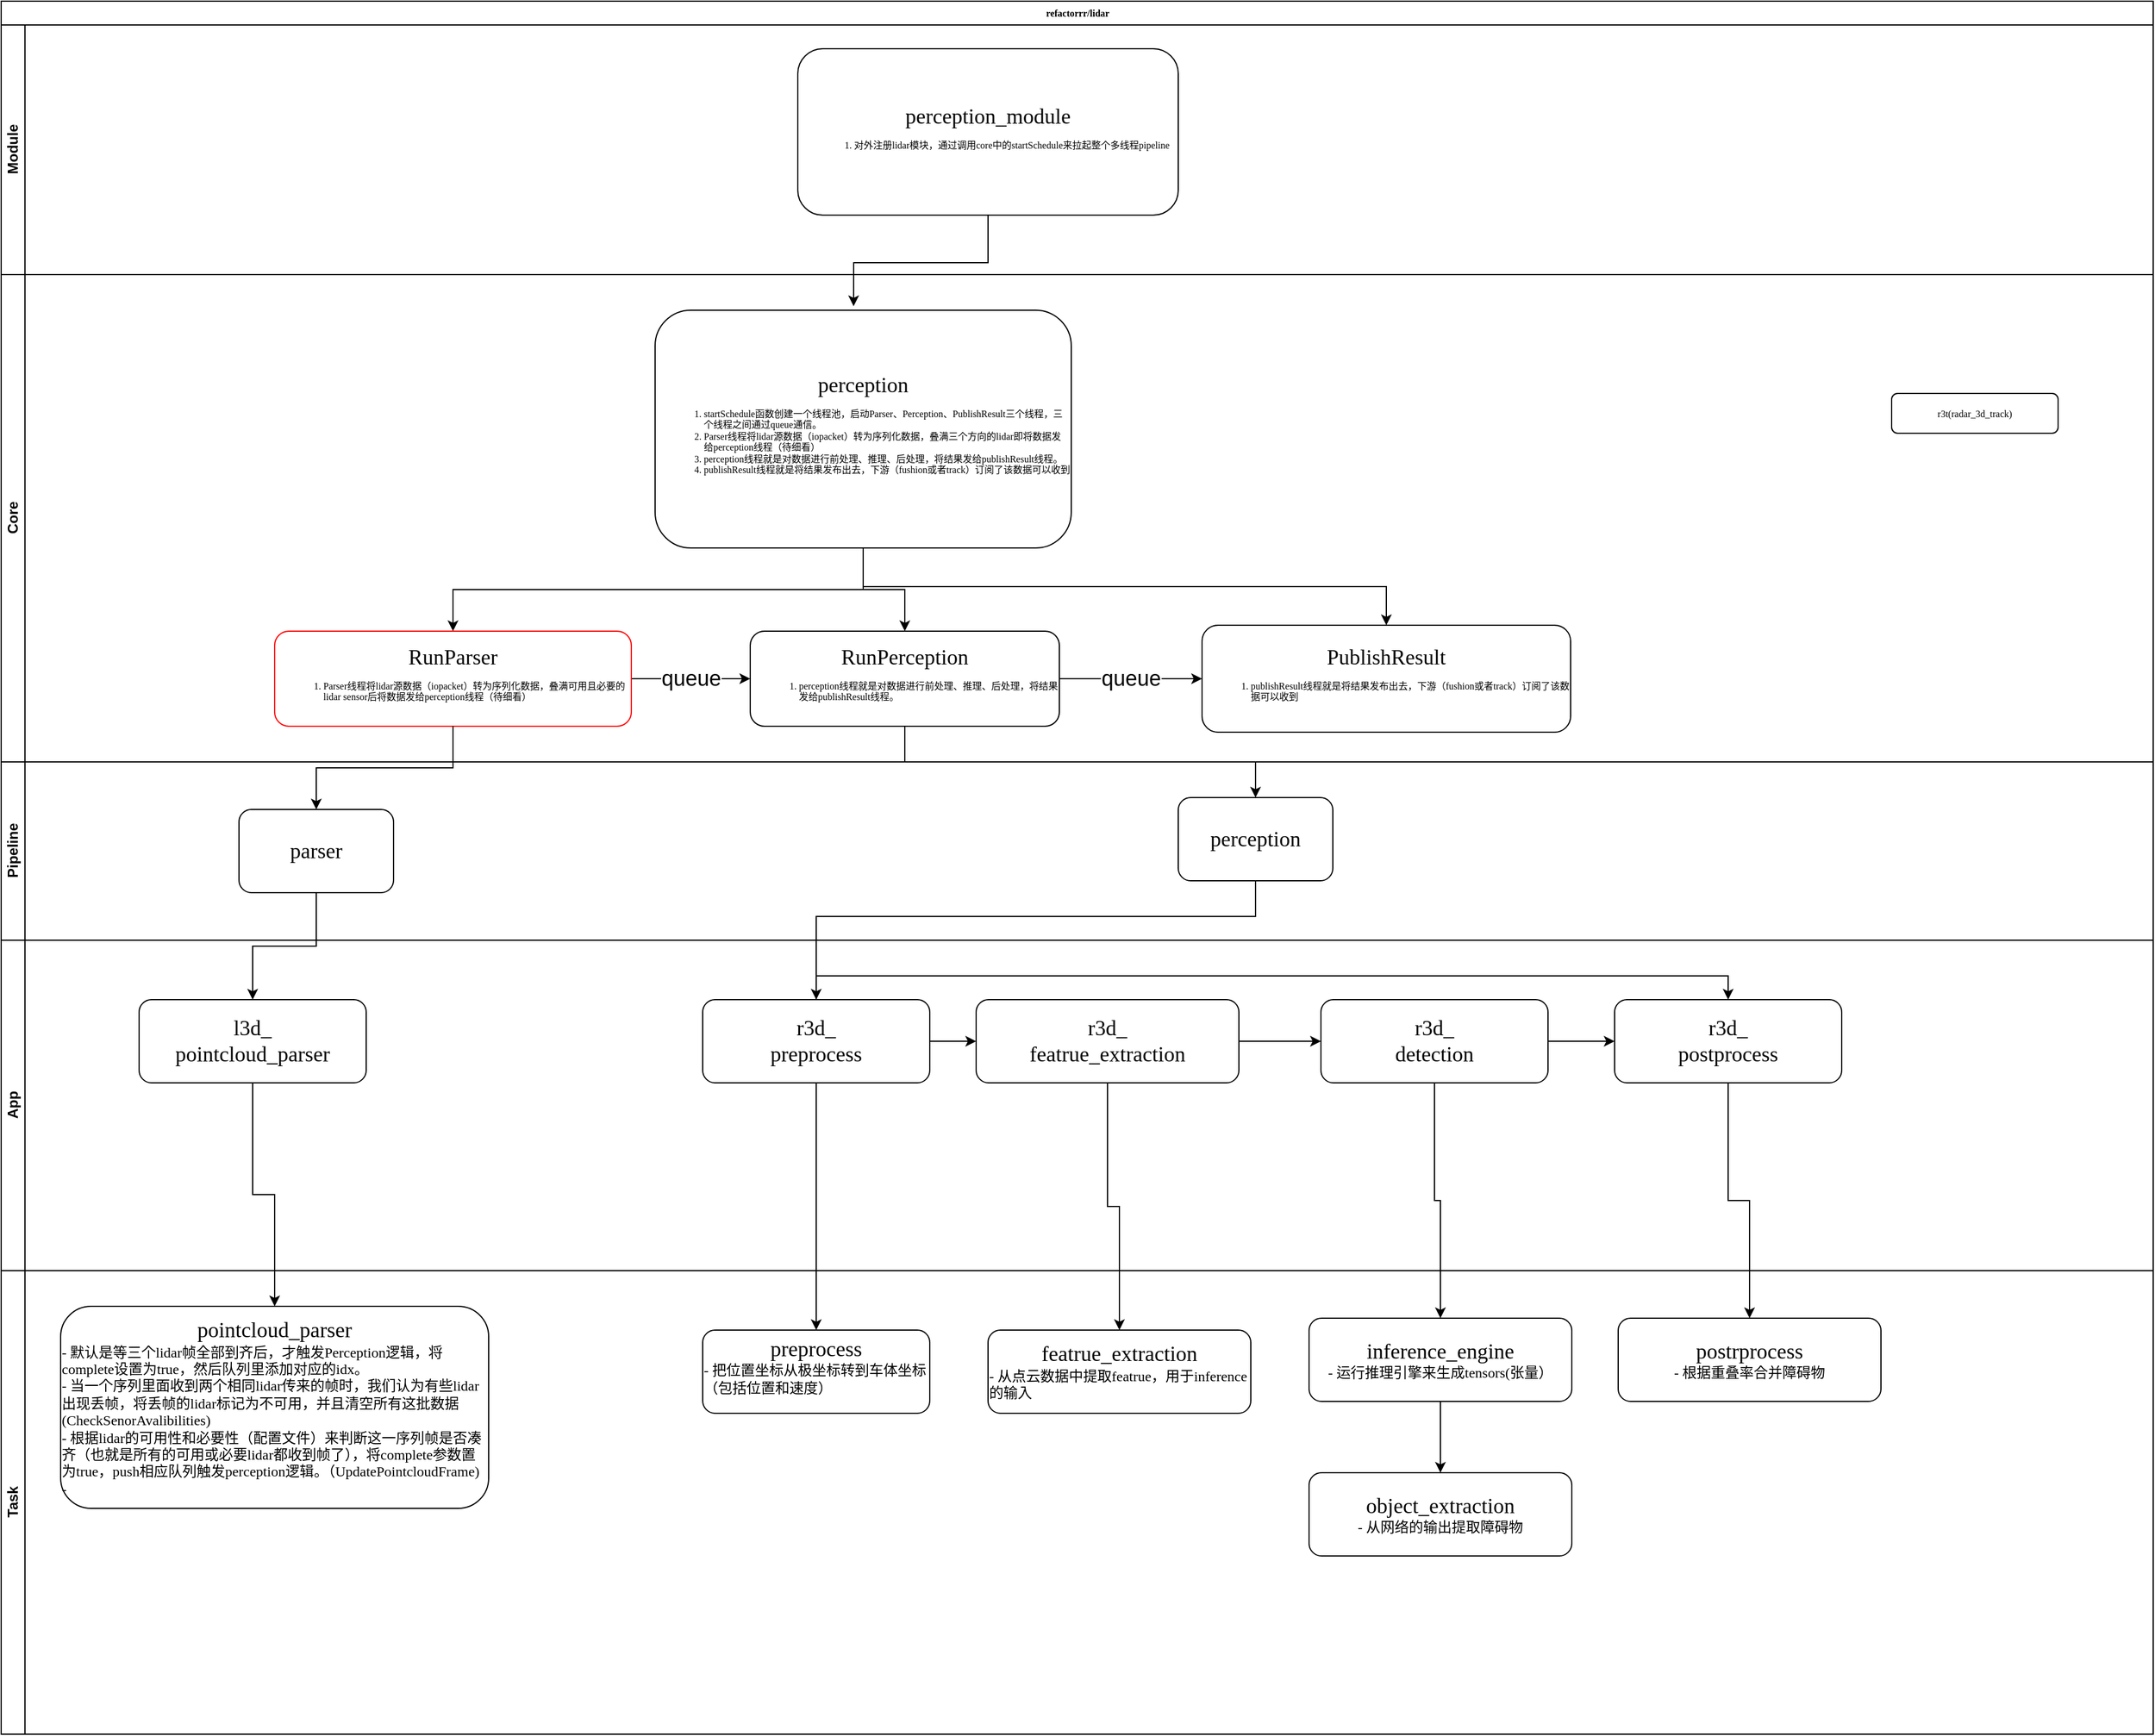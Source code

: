 <mxfile version="20.4.0" type="github" pages="2">
  <diagram id="prtHgNgQTEPvFCAcTncT" name="lidar">
    <mxGraphModel dx="901" dy="589" grid="1" gridSize="10" guides="1" tooltips="1" connect="1" arrows="1" fold="1" page="1" pageScale="1" pageWidth="827" pageHeight="1169" math="0" shadow="0">
      <root>
        <mxCell id="0" />
        <mxCell id="1" parent="0" />
        <mxCell id="i9hTqn1LafawCwxlMAOP-1" value="refactorrr/lidar" style="swimlane;html=1;childLayout=stackLayout;horizontal=1;startSize=20;horizontalStack=0;rounded=0;shadow=0;labelBackgroundColor=none;strokeWidth=1;fontFamily=Verdana;fontSize=8;align=center;" vertex="1" parent="1">
          <mxGeometry x="520" y="210" width="1810" height="1458" as="geometry">
            <mxRectangle x="20" y="870" width="70" height="30" as="alternateBounds" />
          </mxGeometry>
        </mxCell>
        <mxCell id="i9hTqn1LafawCwxlMAOP-2" value="Module" style="swimlane;html=1;startSize=20;horizontal=0;" vertex="1" parent="i9hTqn1LafawCwxlMAOP-1">
          <mxGeometry y="20" width="1810" height="210" as="geometry">
            <mxRectangle y="20" width="680" height="30" as="alternateBounds" />
          </mxGeometry>
        </mxCell>
        <mxCell id="i9hTqn1LafawCwxlMAOP-3" value="&lt;font style=&quot;font-size: 18px;&quot;&gt;perception_module&lt;/font&gt;&lt;br&gt;&lt;div style=&quot;text-align: left;&quot;&gt;&lt;ol&gt;&lt;li&gt;对外注册lidar模块，通过调用core中的startSchedule来拉起整个多线程pipeline&lt;/li&gt;&lt;/ol&gt;&lt;/div&gt;" style="rounded=1;whiteSpace=wrap;html=1;shadow=0;labelBackgroundColor=none;strokeWidth=1;fontFamily=Verdana;fontSize=8;align=center;" vertex="1" parent="i9hTqn1LafawCwxlMAOP-2">
          <mxGeometry x="670" y="20" width="320" height="140" as="geometry" />
        </mxCell>
        <mxCell id="i9hTqn1LafawCwxlMAOP-4" value="Core" style="swimlane;html=1;startSize=20;horizontal=0;" vertex="1" parent="i9hTqn1LafawCwxlMAOP-1">
          <mxGeometry y="230" width="1810" height="410" as="geometry">
            <mxRectangle y="20" width="680" height="30" as="alternateBounds" />
          </mxGeometry>
        </mxCell>
        <mxCell id="i9hTqn1LafawCwxlMAOP-5" value="r3t(radar_3d_track)" style="rounded=1;whiteSpace=wrap;html=1;shadow=0;labelBackgroundColor=none;strokeWidth=1;fontFamily=Verdana;fontSize=8;align=center;" vertex="1" parent="i9hTqn1LafawCwxlMAOP-4">
          <mxGeometry x="1590" y="100" width="140" height="33.5" as="geometry" />
        </mxCell>
        <mxCell id="i9hTqn1LafawCwxlMAOP-6" style="edgeStyle=orthogonalEdgeStyle;rounded=0;orthogonalLoop=1;jettySize=auto;html=1;exitX=0.5;exitY=1;exitDx=0;exitDy=0;entryX=0.5;entryY=0;entryDx=0;entryDy=0;fontSize=18;" edge="1" parent="i9hTqn1LafawCwxlMAOP-4" source="i9hTqn1LafawCwxlMAOP-9" target="i9hTqn1LafawCwxlMAOP-13">
          <mxGeometry relative="1" as="geometry" />
        </mxCell>
        <mxCell id="i9hTqn1LafawCwxlMAOP-7" style="edgeStyle=orthogonalEdgeStyle;rounded=0;orthogonalLoop=1;jettySize=auto;html=1;exitX=0.5;exitY=1;exitDx=0;exitDy=0;fontSize=18;" edge="1" parent="i9hTqn1LafawCwxlMAOP-4" source="i9hTqn1LafawCwxlMAOP-9" target="i9hTqn1LafawCwxlMAOP-11">
          <mxGeometry relative="1" as="geometry" />
        </mxCell>
        <mxCell id="i9hTqn1LafawCwxlMAOP-8" style="edgeStyle=orthogonalEdgeStyle;rounded=0;orthogonalLoop=1;jettySize=auto;html=1;exitX=0.5;exitY=1;exitDx=0;exitDy=0;fontSize=18;" edge="1" parent="i9hTqn1LafawCwxlMAOP-4" source="i9hTqn1LafawCwxlMAOP-9" target="i9hTqn1LafawCwxlMAOP-14">
          <mxGeometry relative="1" as="geometry" />
        </mxCell>
        <mxCell id="i9hTqn1LafawCwxlMAOP-9" value="&lt;font style=&quot;font-size: 18px;&quot;&gt;perception&lt;/font&gt;&lt;br&gt;&lt;div style=&quot;text-align: left;&quot;&gt;&lt;ol&gt;&lt;li&gt;&lt;span style=&quot;background-color: initial;&quot;&gt;startSchedule函数创建一个线程池，启动Parser、Perception、PublishResult三个线程，三个线程之间通过queue通信。&lt;/span&gt;&lt;/li&gt;&lt;li&gt;&lt;span style=&quot;background-color: initial;&quot;&gt;Parser线程将lidar源数据（iopacket）转为序列化数据，叠满三个方向的lidar即将数据发给perception线程（待细看）&lt;/span&gt;&lt;/li&gt;&lt;li&gt;&lt;span style=&quot;background-color: initial;&quot;&gt;perception线程就是对数据进行前处理、推理、后处理，将结果发给publishResult线程。&lt;/span&gt;&lt;/li&gt;&lt;li&gt;&lt;span style=&quot;background-color: initial;&quot;&gt;publishResult线程就是将结果发布出去，下游（fushion或者track）订阅了该数据可以收到&lt;/span&gt;&lt;/li&gt;&lt;/ol&gt;&lt;/div&gt;" style="rounded=1;whiteSpace=wrap;html=1;shadow=0;labelBackgroundColor=none;strokeWidth=1;fontFamily=Verdana;fontSize=8;align=center;" vertex="1" parent="i9hTqn1LafawCwxlMAOP-4">
          <mxGeometry x="550" y="30" width="350" height="200" as="geometry" />
        </mxCell>
        <mxCell id="i9hTqn1LafawCwxlMAOP-10" value="queue" style="edgeStyle=orthogonalEdgeStyle;rounded=0;orthogonalLoop=1;jettySize=auto;html=1;exitX=1;exitY=0.5;exitDx=0;exitDy=0;entryX=0;entryY=0.5;entryDx=0;entryDy=0;fontSize=18;" edge="1" parent="i9hTqn1LafawCwxlMAOP-4" source="i9hTqn1LafawCwxlMAOP-11" target="i9hTqn1LafawCwxlMAOP-14">
          <mxGeometry relative="1" as="geometry" />
        </mxCell>
        <mxCell id="i9hTqn1LafawCwxlMAOP-11" value="&lt;font style=&quot;font-size: 18px;&quot;&gt;RunPerception&lt;/font&gt;&lt;br&gt;&lt;div style=&quot;text-align: left;&quot;&gt;&lt;ol&gt;&lt;li&gt;&lt;span style=&quot;background-color: initial;&quot;&gt;perception线程就是对数据进行前处理、推理、后处理，将结果发给publishResult线程。&lt;/span&gt;&lt;br&gt;&lt;/li&gt;&lt;/ol&gt;&lt;/div&gt;" style="rounded=1;whiteSpace=wrap;html=1;shadow=0;labelBackgroundColor=none;strokeWidth=1;fontFamily=Verdana;fontSize=8;align=center;" vertex="1" parent="i9hTqn1LafawCwxlMAOP-4">
          <mxGeometry x="630" y="300" width="260" height="80" as="geometry" />
        </mxCell>
        <mxCell id="i9hTqn1LafawCwxlMAOP-12" value="queue" style="edgeStyle=orthogonalEdgeStyle;rounded=0;orthogonalLoop=1;jettySize=auto;html=1;exitX=1;exitY=0.5;exitDx=0;exitDy=0;entryX=0;entryY=0.5;entryDx=0;entryDy=0;fontSize=18;" edge="1" parent="i9hTqn1LafawCwxlMAOP-4" source="i9hTqn1LafawCwxlMAOP-13" target="i9hTqn1LafawCwxlMAOP-11">
          <mxGeometry relative="1" as="geometry" />
        </mxCell>
        <mxCell id="i9hTqn1LafawCwxlMAOP-13" value="&lt;font style=&quot;font-size: 18px;&quot;&gt;RunParser&lt;/font&gt;&lt;br&gt;&lt;div style=&quot;text-align: left;&quot;&gt;&lt;ol&gt;&lt;li&gt;&lt;span style=&quot;background-color: initial;&quot;&gt;Parser线程将lidar源数据（iopacket）转为序列化数据，叠满可用且必要的lidar sensor后将数据发给perception线程（待细看）&lt;/span&gt;&lt;br&gt;&lt;/li&gt;&lt;/ol&gt;&lt;/div&gt;" style="rounded=1;whiteSpace=wrap;html=1;shadow=0;labelBackgroundColor=none;strokeWidth=1;fontFamily=Verdana;fontSize=8;align=center;strokeColor=#FF0000;" vertex="1" parent="i9hTqn1LafawCwxlMAOP-4">
          <mxGeometry x="230" y="300" width="300" height="80" as="geometry" />
        </mxCell>
        <mxCell id="i9hTqn1LafawCwxlMAOP-14" value="&lt;font style=&quot;font-size: 18px;&quot;&gt;PublishResult&lt;/font&gt;&lt;br&gt;&lt;div style=&quot;text-align: left;&quot;&gt;&lt;ol&gt;&lt;li&gt;&lt;span style=&quot;background-color: initial;&quot;&gt;publishResult线程就是将结果发布出去，下游（fushion或者track）订阅了该数据可以收到&lt;/span&gt;&lt;br&gt;&lt;/li&gt;&lt;/ol&gt;&lt;/div&gt;" style="rounded=1;whiteSpace=wrap;html=1;shadow=0;labelBackgroundColor=none;strokeWidth=1;fontFamily=Verdana;fontSize=8;align=center;" vertex="1" parent="i9hTqn1LafawCwxlMAOP-4">
          <mxGeometry x="1010" y="295" width="310" height="90" as="geometry" />
        </mxCell>
        <mxCell id="i9hTqn1LafawCwxlMAOP-15" value="Pipeline" style="swimlane;html=1;startSize=20;horizontal=0;" vertex="1" parent="i9hTqn1LafawCwxlMAOP-1">
          <mxGeometry y="640" width="1810" height="150" as="geometry">
            <mxRectangle y="20" width="680" height="30" as="alternateBounds" />
          </mxGeometry>
        </mxCell>
        <mxCell id="i9hTqn1LafawCwxlMAOP-16" value="&lt;font style=&quot;font-size: 18px;&quot;&gt;parser&lt;br&gt;&lt;/font&gt;" style="rounded=1;whiteSpace=wrap;html=1;shadow=0;labelBackgroundColor=none;strokeWidth=1;fontFamily=Verdana;fontSize=8;align=center;" vertex="1" parent="i9hTqn1LafawCwxlMAOP-15">
          <mxGeometry x="200" y="40" width="130" height="70" as="geometry" />
        </mxCell>
        <mxCell id="i9hTqn1LafawCwxlMAOP-17" value="&lt;font style=&quot;font-size: 18px;&quot;&gt;perception&lt;br&gt;&lt;/font&gt;" style="rounded=1;whiteSpace=wrap;html=1;shadow=0;labelBackgroundColor=none;strokeWidth=1;fontFamily=Verdana;fontSize=8;align=center;" vertex="1" parent="i9hTqn1LafawCwxlMAOP-15">
          <mxGeometry x="990" y="30" width="130" height="70" as="geometry" />
        </mxCell>
        <mxCell id="i9hTqn1LafawCwxlMAOP-18" value="App" style="swimlane;html=1;startSize=20;horizontal=0;" vertex="1" parent="i9hTqn1LafawCwxlMAOP-1">
          <mxGeometry y="790" width="1810" height="278" as="geometry" />
        </mxCell>
        <mxCell id="i9hTqn1LafawCwxlMAOP-20" value="&lt;font style=&quot;font-size: 18px;&quot;&gt;l3d_&lt;br&gt;pointcloud_parser&lt;br&gt;&lt;/font&gt;" style="rounded=1;whiteSpace=wrap;html=1;shadow=0;labelBackgroundColor=none;strokeWidth=1;fontFamily=Verdana;fontSize=8;align=center;" vertex="1" parent="i9hTqn1LafawCwxlMAOP-18">
          <mxGeometry x="116" y="50" width="191" height="70" as="geometry" />
        </mxCell>
        <mxCell id="i9hTqn1LafawCwxlMAOP-22" style="edgeStyle=orthogonalEdgeStyle;rounded=0;orthogonalLoop=1;jettySize=auto;html=1;exitX=1;exitY=0.5;exitDx=0;exitDy=0;entryX=0;entryY=0.5;entryDx=0;entryDy=0;fontSize=12;" edge="1" parent="i9hTqn1LafawCwxlMAOP-18" source="i9hTqn1LafawCwxlMAOP-24" target="i9hTqn1LafawCwxlMAOP-26">
          <mxGeometry relative="1" as="geometry" />
        </mxCell>
        <mxCell id="i9hTqn1LafawCwxlMAOP-23" style="edgeStyle=orthogonalEdgeStyle;rounded=0;orthogonalLoop=1;jettySize=auto;html=1;exitX=0.5;exitY=0;exitDx=0;exitDy=0;entryX=0.5;entryY=0;entryDx=0;entryDy=0;fontSize=12;" edge="1" parent="i9hTqn1LafawCwxlMAOP-18" source="i9hTqn1LafawCwxlMAOP-24" target="i9hTqn1LafawCwxlMAOP-29">
          <mxGeometry relative="1" as="geometry" />
        </mxCell>
        <mxCell id="i9hTqn1LafawCwxlMAOP-24" value="&lt;font style=&quot;font-size: 18px;&quot;&gt;r3d_&lt;br&gt;preprocess&lt;br&gt;&lt;/font&gt;" style="rounded=1;whiteSpace=wrap;html=1;shadow=0;labelBackgroundColor=none;strokeWidth=1;fontFamily=Verdana;fontSize=8;align=center;" vertex="1" parent="i9hTqn1LafawCwxlMAOP-18">
          <mxGeometry x="590" y="50" width="191" height="70" as="geometry" />
        </mxCell>
        <mxCell id="i9hTqn1LafawCwxlMAOP-25" style="edgeStyle=orthogonalEdgeStyle;rounded=0;orthogonalLoop=1;jettySize=auto;html=1;exitX=1;exitY=0.5;exitDx=0;exitDy=0;entryX=0;entryY=0.5;entryDx=0;entryDy=0;fontSize=12;" edge="1" parent="i9hTqn1LafawCwxlMAOP-18" source="i9hTqn1LafawCwxlMAOP-26" target="i9hTqn1LafawCwxlMAOP-28">
          <mxGeometry relative="1" as="geometry" />
        </mxCell>
        <mxCell id="i9hTqn1LafawCwxlMAOP-26" value="&lt;font style=&quot;font-size: 18px;&quot;&gt;r3d_&lt;br&gt;featrue_extraction&lt;br&gt;&lt;/font&gt;" style="rounded=1;whiteSpace=wrap;html=1;shadow=0;labelBackgroundColor=none;strokeWidth=1;fontFamily=Verdana;fontSize=8;align=center;" vertex="1" parent="i9hTqn1LafawCwxlMAOP-18">
          <mxGeometry x="820" y="50" width="221" height="70" as="geometry" />
        </mxCell>
        <mxCell id="i9hTqn1LafawCwxlMAOP-27" style="edgeStyle=orthogonalEdgeStyle;rounded=0;orthogonalLoop=1;jettySize=auto;html=1;exitX=1;exitY=0.5;exitDx=0;exitDy=0;entryX=0;entryY=0.5;entryDx=0;entryDy=0;fontSize=12;" edge="1" parent="i9hTqn1LafawCwxlMAOP-18" source="i9hTqn1LafawCwxlMAOP-28" target="i9hTqn1LafawCwxlMAOP-29">
          <mxGeometry relative="1" as="geometry" />
        </mxCell>
        <mxCell id="i9hTqn1LafawCwxlMAOP-28" value="&lt;font style=&quot;font-size: 18px;&quot;&gt;r3d_&lt;br&gt;detection&lt;br&gt;&lt;/font&gt;" style="rounded=1;whiteSpace=wrap;html=1;shadow=0;labelBackgroundColor=none;strokeWidth=1;fontFamily=Verdana;fontSize=8;align=center;" vertex="1" parent="i9hTqn1LafawCwxlMAOP-18">
          <mxGeometry x="1110" y="50" width="191" height="70" as="geometry" />
        </mxCell>
        <mxCell id="i9hTqn1LafawCwxlMAOP-29" value="&lt;font style=&quot;font-size: 18px;&quot;&gt;r3d_&lt;br&gt;postprocess&lt;br&gt;&lt;/font&gt;" style="rounded=1;whiteSpace=wrap;html=1;shadow=0;labelBackgroundColor=none;strokeWidth=1;fontFamily=Verdana;fontSize=8;align=center;" vertex="1" parent="i9hTqn1LafawCwxlMAOP-18">
          <mxGeometry x="1357" y="50" width="191" height="70" as="geometry" />
        </mxCell>
        <mxCell id="i9hTqn1LafawCwxlMAOP-30" value="Task" style="swimlane;html=1;startSize=20;horizontal=0;" vertex="1" parent="i9hTqn1LafawCwxlMAOP-1">
          <mxGeometry y="1068" width="1810" height="390" as="geometry" />
        </mxCell>
        <mxCell id="i9hTqn1LafawCwxlMAOP-32" value="&lt;font style=&quot;&quot;&gt;&lt;span style=&quot;font-size: 18px;&quot;&gt;pointcloud_parser&lt;/span&gt;&lt;br&gt;&lt;div style=&quot;font-size: 12px; text-align: left;&quot;&gt;&lt;span style=&quot;background-color: initial;&quot;&gt;- 默认是等三个lidar帧全部到齐后，才&lt;/span&gt;&lt;span style=&quot;background-color: initial;&quot;&gt;触发Perception逻辑，将complete设置为true，然后队列里添加对应的idx。&lt;/span&gt;&lt;/div&gt;&lt;div style=&quot;font-size: 12px; text-align: left;&quot;&gt;- 当一个序列里面收到两个相同lidar传来的帧时，我们认为有些lidar出现丢帧，将丢帧的lidar标记为不可用，并且清空所有这批数据(CheckSenorAvalibilities)&lt;/div&gt;&lt;div style=&quot;font-size: 12px; text-align: left;&quot;&gt;- 根据lidar的可用性和必要性（配置文件）来判断这一序列帧是否凑齐（也就是所有的可用或必要lidar都收到帧了），将complete参数置为true，push相应队列触发&lt;span style=&quot;background-color: initial;&quot;&gt;perception逻辑。（UpdatePointcloudFrame)&lt;/span&gt;&lt;/div&gt;&lt;div style=&quot;font-size: 12px; text-align: left;&quot;&gt;&lt;span style=&quot;background-color: initial;&quot;&gt;-&amp;nbsp;&lt;/span&gt;&lt;/div&gt;&lt;/font&gt;" style="rounded=1;whiteSpace=wrap;html=1;shadow=0;labelBackgroundColor=none;strokeWidth=1;fontFamily=Verdana;fontSize=8;align=center;" vertex="1" parent="i9hTqn1LafawCwxlMAOP-30">
          <mxGeometry x="50" y="30" width="360" height="170" as="geometry" />
        </mxCell>
        <mxCell id="i9hTqn1LafawCwxlMAOP-33" value="&lt;font style=&quot;&quot;&gt;&lt;span style=&quot;font-size: 18px;&quot;&gt;preprocess&lt;/span&gt;&lt;br&gt;&lt;div style=&quot;text-align: left;&quot;&gt;&lt;span style=&quot;background-color: initial;&quot;&gt;&lt;font style=&quot;font-size: 12px;&quot;&gt;- 把位置坐标从极坐标转到车体坐标（包括位置和速度）&lt;/font&gt;&lt;/span&gt;&lt;/div&gt;&lt;br&gt;&lt;/font&gt;" style="rounded=1;whiteSpace=wrap;html=1;shadow=0;labelBackgroundColor=none;strokeWidth=1;fontFamily=Verdana;fontSize=8;align=center;" vertex="1" parent="i9hTqn1LafawCwxlMAOP-30">
          <mxGeometry x="590" y="50" width="191" height="70" as="geometry" />
        </mxCell>
        <mxCell id="i9hTqn1LafawCwxlMAOP-34" value="&lt;font style=&quot;&quot;&gt;&lt;span style=&quot;font-size: 18px;&quot;&gt;featrue_extraction&lt;/span&gt;&lt;br&gt;&lt;div style=&quot;text-align: left;&quot;&gt;&lt;span style=&quot;background-color: initial;&quot;&gt;&lt;font style=&quot;font-size: 12px;&quot;&gt;- 从点云数据中提取featrue，用于inference的输入&lt;/font&gt;&lt;/span&gt;&lt;/div&gt;&lt;/font&gt;" style="rounded=1;whiteSpace=wrap;html=1;shadow=0;labelBackgroundColor=none;strokeWidth=1;fontFamily=Verdana;fontSize=8;align=center;" vertex="1" parent="i9hTqn1LafawCwxlMAOP-30">
          <mxGeometry x="830" y="50" width="221" height="70" as="geometry" />
        </mxCell>
        <mxCell id="i9hTqn1LafawCwxlMAOP-35" style="edgeStyle=orthogonalEdgeStyle;rounded=0;orthogonalLoop=1;jettySize=auto;html=1;exitX=0.5;exitY=1;exitDx=0;exitDy=0;entryX=0.5;entryY=0;entryDx=0;entryDy=0;fontSize=12;" edge="1" parent="i9hTqn1LafawCwxlMAOP-30" source="i9hTqn1LafawCwxlMAOP-36" target="i9hTqn1LafawCwxlMAOP-37">
          <mxGeometry relative="1" as="geometry" />
        </mxCell>
        <mxCell id="i9hTqn1LafawCwxlMAOP-36" value="&lt;font style=&quot;&quot;&gt;&lt;span style=&quot;font-size: 18px;&quot;&gt;inference_engine&lt;/span&gt;&lt;br&gt;&lt;div style=&quot;text-align: left;&quot;&gt;&lt;span style=&quot;background-color: initial;&quot;&gt;&lt;font style=&quot;font-size: 12px;&quot;&gt;- 运行推理引擎来生成tensors(张量）&lt;/font&gt;&lt;/span&gt;&lt;/div&gt;&lt;/font&gt;" style="rounded=1;whiteSpace=wrap;html=1;shadow=0;labelBackgroundColor=none;strokeWidth=1;fontFamily=Verdana;fontSize=8;align=center;" vertex="1" parent="i9hTqn1LafawCwxlMAOP-30">
          <mxGeometry x="1100" y="40" width="221" height="70" as="geometry" />
        </mxCell>
        <mxCell id="i9hTqn1LafawCwxlMAOP-37" value="&lt;font style=&quot;&quot;&gt;&lt;span style=&quot;font-size: 18px;&quot;&gt;object_extraction&lt;/span&gt;&lt;br&gt;&lt;div style=&quot;text-align: left;&quot;&gt;&lt;span style=&quot;background-color: initial;&quot;&gt;&lt;font style=&quot;font-size: 12px;&quot;&gt;- 从网络的输出提取障碍物&lt;/font&gt;&lt;/span&gt;&lt;/div&gt;&lt;/font&gt;" style="rounded=1;whiteSpace=wrap;html=1;shadow=0;labelBackgroundColor=none;strokeWidth=1;fontFamily=Verdana;fontSize=8;align=center;" vertex="1" parent="i9hTqn1LafawCwxlMAOP-30">
          <mxGeometry x="1100" y="170" width="221" height="70" as="geometry" />
        </mxCell>
        <mxCell id="i9hTqn1LafawCwxlMAOP-38" value="&lt;font style=&quot;&quot;&gt;&lt;span style=&quot;font-size: 18px;&quot;&gt;postrprocess&lt;/span&gt;&lt;br&gt;&lt;div style=&quot;text-align: left;&quot;&gt;&lt;span style=&quot;background-color: initial;&quot;&gt;&lt;font style=&quot;font-size: 12px;&quot;&gt;- 根据重叠率合并障碍物&lt;/font&gt;&lt;/span&gt;&lt;/div&gt;&lt;/font&gt;" style="rounded=1;whiteSpace=wrap;html=1;shadow=0;labelBackgroundColor=none;strokeWidth=1;fontFamily=Verdana;fontSize=8;align=center;" vertex="1" parent="i9hTqn1LafawCwxlMAOP-30">
          <mxGeometry x="1360" y="40" width="221" height="70" as="geometry" />
        </mxCell>
        <mxCell id="i9hTqn1LafawCwxlMAOP-39" style="edgeStyle=orthogonalEdgeStyle;rounded=0;orthogonalLoop=1;jettySize=auto;html=1;entryX=0.5;entryY=0;entryDx=0;entryDy=0;fontSize=18;" edge="1" parent="i9hTqn1LafawCwxlMAOP-1" source="i9hTqn1LafawCwxlMAOP-16" target="i9hTqn1LafawCwxlMAOP-20">
          <mxGeometry relative="1" as="geometry" />
        </mxCell>
        <mxCell id="i9hTqn1LafawCwxlMAOP-42" style="edgeStyle=orthogonalEdgeStyle;rounded=0;orthogonalLoop=1;jettySize=auto;html=1;exitX=0.5;exitY=1;exitDx=0;exitDy=0;entryX=0.5;entryY=0;entryDx=0;entryDy=0;fontSize=18;" edge="1" parent="i9hTqn1LafawCwxlMAOP-1" source="i9hTqn1LafawCwxlMAOP-13" target="i9hTqn1LafawCwxlMAOP-16">
          <mxGeometry relative="1" as="geometry" />
        </mxCell>
        <mxCell id="i9hTqn1LafawCwxlMAOP-43" style="edgeStyle=orthogonalEdgeStyle;rounded=0;orthogonalLoop=1;jettySize=auto;html=1;exitX=0.5;exitY=1;exitDx=0;exitDy=0;fontSize=18;" edge="1" parent="i9hTqn1LafawCwxlMAOP-1" source="i9hTqn1LafawCwxlMAOP-11" target="i9hTqn1LafawCwxlMAOP-17">
          <mxGeometry relative="1" as="geometry" />
        </mxCell>
        <mxCell id="i9hTqn1LafawCwxlMAOP-44" style="edgeStyle=orthogonalEdgeStyle;rounded=0;orthogonalLoop=1;jettySize=auto;html=1;exitX=0.5;exitY=1;exitDx=0;exitDy=0;entryX=0.5;entryY=0;entryDx=0;entryDy=0;fontSize=18;" edge="1" parent="i9hTqn1LafawCwxlMAOP-1" source="i9hTqn1LafawCwxlMAOP-17" target="i9hTqn1LafawCwxlMAOP-24">
          <mxGeometry relative="1" as="geometry">
            <Array as="points">
              <mxPoint x="1055" y="770" />
              <mxPoint x="686" y="770" />
            </Array>
          </mxGeometry>
        </mxCell>
        <mxCell id="i9hTqn1LafawCwxlMAOP-45" style="edgeStyle=orthogonalEdgeStyle;rounded=0;orthogonalLoop=1;jettySize=auto;html=1;exitX=0.5;exitY=1;exitDx=0;exitDy=0;entryX=0.5;entryY=0;entryDx=0;entryDy=0;fontSize=18;" edge="1" parent="i9hTqn1LafawCwxlMAOP-1" source="i9hTqn1LafawCwxlMAOP-24" target="i9hTqn1LafawCwxlMAOP-33">
          <mxGeometry relative="1" as="geometry" />
        </mxCell>
        <mxCell id="i9hTqn1LafawCwxlMAOP-46" style="edgeStyle=orthogonalEdgeStyle;rounded=0;orthogonalLoop=1;jettySize=auto;html=1;exitX=0.5;exitY=1;exitDx=0;exitDy=0;fontSize=12;" edge="1" parent="i9hTqn1LafawCwxlMAOP-1" source="i9hTqn1LafawCwxlMAOP-26" target="i9hTqn1LafawCwxlMAOP-34">
          <mxGeometry relative="1" as="geometry" />
        </mxCell>
        <mxCell id="i9hTqn1LafawCwxlMAOP-47" style="edgeStyle=orthogonalEdgeStyle;rounded=0;orthogonalLoop=1;jettySize=auto;html=1;exitX=0.5;exitY=1;exitDx=0;exitDy=0;entryX=0.5;entryY=0;entryDx=0;entryDy=0;fontSize=12;" edge="1" parent="i9hTqn1LafawCwxlMAOP-1" source="i9hTqn1LafawCwxlMAOP-28" target="i9hTqn1LafawCwxlMAOP-36">
          <mxGeometry relative="1" as="geometry" />
        </mxCell>
        <mxCell id="i9hTqn1LafawCwxlMAOP-48" style="edgeStyle=orthogonalEdgeStyle;rounded=0;orthogonalLoop=1;jettySize=auto;html=1;exitX=0.5;exitY=1;exitDx=0;exitDy=0;fontSize=12;" edge="1" parent="i9hTqn1LafawCwxlMAOP-1" source="i9hTqn1LafawCwxlMAOP-29" target="i9hTqn1LafawCwxlMAOP-38">
          <mxGeometry relative="1" as="geometry" />
        </mxCell>
        <mxCell id="i9hTqn1LafawCwxlMAOP-49" style="edgeStyle=orthogonalEdgeStyle;rounded=0;orthogonalLoop=1;jettySize=auto;html=1;exitX=0.5;exitY=1;exitDx=0;exitDy=0;entryX=0.477;entryY=-0.017;entryDx=0;entryDy=0;entryPerimeter=0;fontSize=12;" edge="1" parent="i9hTqn1LafawCwxlMAOP-1" source="i9hTqn1LafawCwxlMAOP-3" target="i9hTqn1LafawCwxlMAOP-9">
          <mxGeometry relative="1" as="geometry" />
        </mxCell>
        <mxCell id="i9hTqn1LafawCwxlMAOP-50" style="edgeStyle=orthogonalEdgeStyle;rounded=0;orthogonalLoop=1;jettySize=auto;html=1;exitX=0.5;exitY=1;exitDx=0;exitDy=0;entryX=0.5;entryY=0;entryDx=0;entryDy=0;fontSize=12;" edge="1" parent="i9hTqn1LafawCwxlMAOP-1" source="i9hTqn1LafawCwxlMAOP-20" target="i9hTqn1LafawCwxlMAOP-32">
          <mxGeometry relative="1" as="geometry" />
        </mxCell>
      </root>
    </mxGraphModel>
  </diagram>
  <diagram id="Sb44eqpUz6qDXengAbje" name="radar_nn">
    <mxGraphModel dx="1001" dy="654" grid="1" gridSize="10" guides="1" tooltips="1" connect="1" arrows="1" fold="1" page="1" pageScale="1" pageWidth="827" pageHeight="1169" math="0" shadow="0">
      <root>
        <mxCell id="0" />
        <mxCell id="1" parent="0" />
        <mxCell id="dRzGXTFHlpWNeI_Sd_36-51" value="refactorrr/Radar_nn" style="swimlane;html=1;childLayout=stackLayout;horizontal=1;startSize=20;horizontalStack=0;rounded=0;shadow=0;labelBackgroundColor=none;strokeWidth=1;fontFamily=Verdana;fontSize=8;align=center;" parent="1" vertex="1">
          <mxGeometry x="520" y="210" width="1810" height="1458" as="geometry">
            <mxRectangle x="20" y="870" width="70" height="30" as="alternateBounds" />
          </mxGeometry>
        </mxCell>
        <mxCell id="dRzGXTFHlpWNeI_Sd_36-52" value="Module" style="swimlane;html=1;startSize=20;horizontal=0;" parent="dRzGXTFHlpWNeI_Sd_36-51" vertex="1">
          <mxGeometry y="20" width="1810" height="210" as="geometry">
            <mxRectangle y="20" width="680" height="30" as="alternateBounds" />
          </mxGeometry>
        </mxCell>
        <mxCell id="-ngliy7KQaLx1KvYLHF3-50" value="&lt;font style=&quot;font-size: 18px;&quot;&gt;perception_module&lt;/font&gt;&lt;br&gt;&lt;div style=&quot;text-align: left;&quot;&gt;&lt;ol&gt;&lt;li&gt;对外注册radar_nn模块，通过调用core中的startSchedule来拉起整个多线程pipeline&lt;/li&gt;&lt;/ol&gt;&lt;/div&gt;" style="rounded=1;whiteSpace=wrap;html=1;shadow=0;labelBackgroundColor=none;strokeWidth=1;fontFamily=Verdana;fontSize=8;align=center;" vertex="1" parent="dRzGXTFHlpWNeI_Sd_36-52">
          <mxGeometry x="670" y="20" width="320" height="140" as="geometry" />
        </mxCell>
        <mxCell id="dRzGXTFHlpWNeI_Sd_36-106" value="Core" style="swimlane;html=1;startSize=20;horizontal=0;" parent="dRzGXTFHlpWNeI_Sd_36-51" vertex="1">
          <mxGeometry y="230" width="1810" height="410" as="geometry">
            <mxRectangle y="20" width="680" height="30" as="alternateBounds" />
          </mxGeometry>
        </mxCell>
        <mxCell id="dRzGXTFHlpWNeI_Sd_36-109" value="r3t(radar_3d_track)" style="rounded=1;whiteSpace=wrap;html=1;shadow=0;labelBackgroundColor=none;strokeWidth=1;fontFamily=Verdana;fontSize=8;align=center;" parent="dRzGXTFHlpWNeI_Sd_36-106" vertex="1">
          <mxGeometry x="1590" y="100" width="140" height="33.5" as="geometry" />
        </mxCell>
        <mxCell id="-ngliy7KQaLx1KvYLHF3-35" style="edgeStyle=orthogonalEdgeStyle;rounded=0;orthogonalLoop=1;jettySize=auto;html=1;exitX=0.5;exitY=1;exitDx=0;exitDy=0;entryX=0.5;entryY=0;entryDx=0;entryDy=0;fontSize=18;" edge="1" parent="dRzGXTFHlpWNeI_Sd_36-106" source="dRzGXTFHlpWNeI_Sd_36-111" target="-ngliy7KQaLx1KvYLHF3-29">
          <mxGeometry relative="1" as="geometry" />
        </mxCell>
        <mxCell id="-ngliy7KQaLx1KvYLHF3-36" style="edgeStyle=orthogonalEdgeStyle;rounded=0;orthogonalLoop=1;jettySize=auto;html=1;exitX=0.5;exitY=1;exitDx=0;exitDy=0;fontSize=18;" edge="1" parent="dRzGXTFHlpWNeI_Sd_36-106" source="dRzGXTFHlpWNeI_Sd_36-111" target="-ngliy7KQaLx1KvYLHF3-28">
          <mxGeometry relative="1" as="geometry" />
        </mxCell>
        <mxCell id="-ngliy7KQaLx1KvYLHF3-37" style="edgeStyle=orthogonalEdgeStyle;rounded=0;orthogonalLoop=1;jettySize=auto;html=1;exitX=0.5;exitY=1;exitDx=0;exitDy=0;fontSize=18;" edge="1" parent="dRzGXTFHlpWNeI_Sd_36-106" source="dRzGXTFHlpWNeI_Sd_36-111" target="-ngliy7KQaLx1KvYLHF3-30">
          <mxGeometry relative="1" as="geometry" />
        </mxCell>
        <mxCell id="dRzGXTFHlpWNeI_Sd_36-111" value="&lt;font style=&quot;font-size: 18px;&quot;&gt;perception&lt;/font&gt;&lt;br&gt;&lt;div style=&quot;text-align: left;&quot;&gt;&lt;ol&gt;&lt;li&gt;&lt;span style=&quot;background-color: initial;&quot;&gt;startSchedule函数创建一个线程池，启动Parser、Perception、PublishResult三个线程，三个线程之间通过queue通信。&lt;/span&gt;&lt;/li&gt;&lt;li&gt;&lt;span style=&quot;background-color: initial;&quot;&gt;Parser线程将radar源数据（iopacket）转为序列化数据，叠满7帧将数据发给perception线程（待细看）&lt;/span&gt;&lt;/li&gt;&lt;li&gt;&lt;span style=&quot;background-color: initial;&quot;&gt;perception线程就是对数据进行前处理、推理、后处理，将结果发给publishResult线程。&lt;/span&gt;&lt;/li&gt;&lt;li&gt;&lt;span style=&quot;background-color: initial;&quot;&gt;publishResult线程就是将结果发布出去，下游（fushion或者track）订阅了该数据可以收到&lt;/span&gt;&lt;/li&gt;&lt;/ol&gt;&lt;/div&gt;" style="rounded=1;whiteSpace=wrap;html=1;shadow=0;labelBackgroundColor=none;strokeWidth=1;fontFamily=Verdana;fontSize=8;align=center;" parent="dRzGXTFHlpWNeI_Sd_36-106" vertex="1">
          <mxGeometry x="550" y="30" width="350" height="200" as="geometry" />
        </mxCell>
        <mxCell id="-ngliy7KQaLx1KvYLHF3-34" value="queue" style="edgeStyle=orthogonalEdgeStyle;rounded=0;orthogonalLoop=1;jettySize=auto;html=1;exitX=1;exitY=0.5;exitDx=0;exitDy=0;entryX=0;entryY=0.5;entryDx=0;entryDy=0;fontSize=18;" edge="1" parent="dRzGXTFHlpWNeI_Sd_36-106" source="-ngliy7KQaLx1KvYLHF3-28" target="-ngliy7KQaLx1KvYLHF3-30">
          <mxGeometry relative="1" as="geometry" />
        </mxCell>
        <mxCell id="-ngliy7KQaLx1KvYLHF3-28" value="&lt;font style=&quot;font-size: 18px;&quot;&gt;RunPerception&lt;/font&gt;&lt;br&gt;&lt;div style=&quot;text-align: left;&quot;&gt;&lt;ol&gt;&lt;li&gt;&lt;span style=&quot;background-color: initial;&quot;&gt;perception线程就是对数据进行前处理、推理、后处理，将结果发给publishResult线程。&lt;/span&gt;&lt;br&gt;&lt;/li&gt;&lt;/ol&gt;&lt;/div&gt;" style="rounded=1;whiteSpace=wrap;html=1;shadow=0;labelBackgroundColor=none;strokeWidth=1;fontFamily=Verdana;fontSize=8;align=center;" vertex="1" parent="dRzGXTFHlpWNeI_Sd_36-106">
          <mxGeometry x="630" y="300" width="260" height="80" as="geometry" />
        </mxCell>
        <mxCell id="-ngliy7KQaLx1KvYLHF3-33" value="queue" style="edgeStyle=orthogonalEdgeStyle;rounded=0;orthogonalLoop=1;jettySize=auto;html=1;exitX=1;exitY=0.5;exitDx=0;exitDy=0;entryX=0;entryY=0.5;entryDx=0;entryDy=0;fontSize=18;" edge="1" parent="dRzGXTFHlpWNeI_Sd_36-106" source="-ngliy7KQaLx1KvYLHF3-29" target="-ngliy7KQaLx1KvYLHF3-28">
          <mxGeometry relative="1" as="geometry" />
        </mxCell>
        <mxCell id="-ngliy7KQaLx1KvYLHF3-29" value="&lt;font style=&quot;font-size: 18px;&quot;&gt;RunParser&lt;/font&gt;&lt;br&gt;&lt;div style=&quot;text-align: left;&quot;&gt;&lt;ol&gt;&lt;li&gt;&lt;span style=&quot;background-color: initial;&quot;&gt;Parser线程将radar源数据（iopacket）转为序列化数据，叠满7帧将数据发给perception线程（待细看）&lt;/span&gt;&lt;br&gt;&lt;/li&gt;&lt;/ol&gt;&lt;/div&gt;" style="rounded=1;whiteSpace=wrap;html=1;shadow=0;labelBackgroundColor=none;strokeWidth=1;fontFamily=Verdana;fontSize=8;align=center;strokeColor=#FF0000;" vertex="1" parent="dRzGXTFHlpWNeI_Sd_36-106">
          <mxGeometry x="230" y="300" width="300" height="80" as="geometry" />
        </mxCell>
        <mxCell id="-ngliy7KQaLx1KvYLHF3-30" value="&lt;font style=&quot;font-size: 18px;&quot;&gt;PublishResult&lt;/font&gt;&lt;br&gt;&lt;div style=&quot;text-align: left;&quot;&gt;&lt;ol&gt;&lt;li&gt;&lt;span style=&quot;background-color: initial;&quot;&gt;publishResult线程就是将结果发布出去，下游（fushion或者track）订阅了该数据可以收到&lt;/span&gt;&lt;br&gt;&lt;/li&gt;&lt;/ol&gt;&lt;/div&gt;" style="rounded=1;whiteSpace=wrap;html=1;shadow=0;labelBackgroundColor=none;strokeWidth=1;fontFamily=Verdana;fontSize=8;align=center;" vertex="1" parent="dRzGXTFHlpWNeI_Sd_36-106">
          <mxGeometry x="1010" y="295" width="310" height="90" as="geometry" />
        </mxCell>
        <mxCell id="dRzGXTFHlpWNeI_Sd_36-93" value="Pipeline" style="swimlane;html=1;startSize=20;horizontal=0;" parent="dRzGXTFHlpWNeI_Sd_36-51" vertex="1">
          <mxGeometry y="640" width="1810" height="150" as="geometry">
            <mxRectangle y="20" width="680" height="30" as="alternateBounds" />
          </mxGeometry>
        </mxCell>
        <mxCell id="-ngliy7KQaLx1KvYLHF3-1" value="&lt;font style=&quot;font-size: 18px;&quot;&gt;parser&lt;br&gt;&lt;/font&gt;" style="rounded=1;whiteSpace=wrap;html=1;shadow=0;labelBackgroundColor=none;strokeWidth=1;fontFamily=Verdana;fontSize=8;align=center;" vertex="1" parent="dRzGXTFHlpWNeI_Sd_36-93">
          <mxGeometry x="200" y="40" width="130" height="70" as="geometry" />
        </mxCell>
        <mxCell id="-ngliy7KQaLx1KvYLHF3-2" value="&lt;font style=&quot;font-size: 18px;&quot;&gt;perception&lt;br&gt;&lt;/font&gt;" style="rounded=1;whiteSpace=wrap;html=1;shadow=0;labelBackgroundColor=none;strokeWidth=1;fontFamily=Verdana;fontSize=8;align=center;" vertex="1" parent="dRzGXTFHlpWNeI_Sd_36-93">
          <mxGeometry x="990" y="30" width="130" height="70" as="geometry" />
        </mxCell>
        <mxCell id="dRzGXTFHlpWNeI_Sd_36-64" value="App" style="swimlane;html=1;startSize=20;horizontal=0;" parent="dRzGXTFHlpWNeI_Sd_36-51" vertex="1">
          <mxGeometry y="790" width="1810" height="278" as="geometry" />
        </mxCell>
        <mxCell id="-ngliy7KQaLx1KvYLHF3-21" style="edgeStyle=orthogonalEdgeStyle;rounded=0;orthogonalLoop=1;jettySize=auto;html=1;exitX=1;exitY=0.5;exitDx=0;exitDy=0;entryX=0;entryY=0.5;entryDx=0;entryDy=0;fontSize=18;" edge="1" parent="dRzGXTFHlpWNeI_Sd_36-64" source="-ngliy7KQaLx1KvYLHF3-3" target="-ngliy7KQaLx1KvYLHF3-5">
          <mxGeometry relative="1" as="geometry" />
        </mxCell>
        <mxCell id="-ngliy7KQaLx1KvYLHF3-3" value="&lt;font style=&quot;font-size: 18px;&quot;&gt;r3d_&lt;br&gt;pointcloud_parser&lt;br&gt;&lt;/font&gt;" style="rounded=1;whiteSpace=wrap;html=1;shadow=0;labelBackgroundColor=none;strokeWidth=1;fontFamily=Verdana;fontSize=8;align=center;" vertex="1" parent="dRzGXTFHlpWNeI_Sd_36-64">
          <mxGeometry x="69" y="50" width="191" height="70" as="geometry" />
        </mxCell>
        <mxCell id="-ngliy7KQaLx1KvYLHF3-5" value="&lt;font style=&quot;font-size: 18px;&quot;&gt;r3d_&lt;br&gt;sensor_checking&lt;br&gt;&lt;/font&gt;" style="rounded=1;whiteSpace=wrap;html=1;shadow=0;labelBackgroundColor=none;strokeWidth=1;fontFamily=Verdana;fontSize=8;align=center;" vertex="1" parent="dRzGXTFHlpWNeI_Sd_36-64">
          <mxGeometry x="307" y="50" width="191" height="70" as="geometry" />
        </mxCell>
        <mxCell id="-ngliy7KQaLx1KvYLHF3-40" style="edgeStyle=orthogonalEdgeStyle;rounded=0;orthogonalLoop=1;jettySize=auto;html=1;exitX=1;exitY=0.5;exitDx=0;exitDy=0;entryX=0;entryY=0.5;entryDx=0;entryDy=0;fontSize=12;" edge="1" parent="dRzGXTFHlpWNeI_Sd_36-64" source="-ngliy7KQaLx1KvYLHF3-10" target="-ngliy7KQaLx1KvYLHF3-11">
          <mxGeometry relative="1" as="geometry" />
        </mxCell>
        <mxCell id="-ngliy7KQaLx1KvYLHF3-49" style="edgeStyle=orthogonalEdgeStyle;rounded=0;orthogonalLoop=1;jettySize=auto;html=1;exitX=0.5;exitY=0;exitDx=0;exitDy=0;entryX=0.5;entryY=0;entryDx=0;entryDy=0;fontSize=12;" edge="1" parent="dRzGXTFHlpWNeI_Sd_36-64" source="-ngliy7KQaLx1KvYLHF3-10" target="-ngliy7KQaLx1KvYLHF3-13">
          <mxGeometry relative="1" as="geometry" />
        </mxCell>
        <mxCell id="-ngliy7KQaLx1KvYLHF3-10" value="&lt;font style=&quot;font-size: 18px;&quot;&gt;r3d_&lt;br&gt;preprocess&lt;br&gt;&lt;/font&gt;" style="rounded=1;whiteSpace=wrap;html=1;shadow=0;labelBackgroundColor=none;strokeWidth=1;fontFamily=Verdana;fontSize=8;align=center;" vertex="1" parent="dRzGXTFHlpWNeI_Sd_36-64">
          <mxGeometry x="590" y="50" width="191" height="70" as="geometry" />
        </mxCell>
        <mxCell id="-ngliy7KQaLx1KvYLHF3-42" style="edgeStyle=orthogonalEdgeStyle;rounded=0;orthogonalLoop=1;jettySize=auto;html=1;exitX=1;exitY=0.5;exitDx=0;exitDy=0;entryX=0;entryY=0.5;entryDx=0;entryDy=0;fontSize=12;" edge="1" parent="dRzGXTFHlpWNeI_Sd_36-64" source="-ngliy7KQaLx1KvYLHF3-11" target="-ngliy7KQaLx1KvYLHF3-12">
          <mxGeometry relative="1" as="geometry" />
        </mxCell>
        <mxCell id="-ngliy7KQaLx1KvYLHF3-11" value="&lt;font style=&quot;font-size: 18px;&quot;&gt;r3d_&lt;br&gt;featrue_extraction&lt;br&gt;&lt;/font&gt;" style="rounded=1;whiteSpace=wrap;html=1;shadow=0;labelBackgroundColor=none;strokeWidth=1;fontFamily=Verdana;fontSize=8;align=center;" vertex="1" parent="dRzGXTFHlpWNeI_Sd_36-64">
          <mxGeometry x="820" y="50" width="221" height="70" as="geometry" />
        </mxCell>
        <mxCell id="-ngliy7KQaLx1KvYLHF3-45" style="edgeStyle=orthogonalEdgeStyle;rounded=0;orthogonalLoop=1;jettySize=auto;html=1;exitX=1;exitY=0.5;exitDx=0;exitDy=0;entryX=0;entryY=0.5;entryDx=0;entryDy=0;fontSize=12;" edge="1" parent="dRzGXTFHlpWNeI_Sd_36-64" source="-ngliy7KQaLx1KvYLHF3-12" target="-ngliy7KQaLx1KvYLHF3-13">
          <mxGeometry relative="1" as="geometry" />
        </mxCell>
        <mxCell id="-ngliy7KQaLx1KvYLHF3-12" value="&lt;font style=&quot;font-size: 18px;&quot;&gt;r3d_&lt;br&gt;detection&lt;br&gt;&lt;/font&gt;" style="rounded=1;whiteSpace=wrap;html=1;shadow=0;labelBackgroundColor=none;strokeWidth=1;fontFamily=Verdana;fontSize=8;align=center;" vertex="1" parent="dRzGXTFHlpWNeI_Sd_36-64">
          <mxGeometry x="1110" y="50" width="191" height="70" as="geometry" />
        </mxCell>
        <mxCell id="-ngliy7KQaLx1KvYLHF3-13" value="&lt;font style=&quot;font-size: 18px;&quot;&gt;r3d_&lt;br&gt;postprocess&lt;br&gt;&lt;/font&gt;" style="rounded=1;whiteSpace=wrap;html=1;shadow=0;labelBackgroundColor=none;strokeWidth=1;fontFamily=Verdana;fontSize=8;align=center;" vertex="1" parent="dRzGXTFHlpWNeI_Sd_36-64">
          <mxGeometry x="1357" y="50" width="191" height="70" as="geometry" />
        </mxCell>
        <mxCell id="dRzGXTFHlpWNeI_Sd_36-68" value="Task" style="swimlane;html=1;startSize=20;horizontal=0;" parent="dRzGXTFHlpWNeI_Sd_36-51" vertex="1">
          <mxGeometry y="1068" width="1810" height="390" as="geometry" />
        </mxCell>
        <mxCell id="-ngliy7KQaLx1KvYLHF3-6" value="&lt;font style=&quot;&quot;&gt;&lt;span style=&quot;font-size: 18px;&quot;&gt;pointcloud_parser&lt;/span&gt;&lt;br&gt;&lt;div style=&quot;text-align: left;&quot;&gt;&lt;span style=&quot;font-size: 12px; background-color: initial;&quot;&gt;- 将一个radar源数据转换为序列化数据&lt;/span&gt;&lt;/div&gt;&lt;/font&gt;" style="rounded=1;whiteSpace=wrap;html=1;shadow=0;labelBackgroundColor=none;strokeWidth=1;fontFamily=Verdana;fontSize=8;align=center;" vertex="1" parent="dRzGXTFHlpWNeI_Sd_36-68">
          <mxGeometry x="60" y="50" width="191" height="70" as="geometry" />
        </mxCell>
        <mxCell id="-ngliy7KQaLx1KvYLHF3-7" value="&lt;font style=&quot;&quot;&gt;&lt;font style=&quot;font-size: 18px;&quot;&gt;sensor_checking&lt;/font&gt;&lt;br&gt;&lt;div style=&quot;font-size: 12px; text-align: left;&quot;&gt;&lt;span style=&quot;background-color: initial;&quot;&gt;- 判断某叠帧个数是否大于阈值（默认是7个，因为有5个radar，每个15HZ，1s触发10次的话，每次应该是7个），如果满足则触发Perception逻辑。&lt;/span&gt;&lt;/div&gt;&lt;div style=&quot;font-size: 12px; text-align: left;&quot;&gt;&lt;span style=&quot;background-color: initial;&quot;&gt;- 将没有收到传感器帧的传感器置为不可用（通过时间间隔来判断）&lt;/span&gt;&lt;/div&gt;&lt;/font&gt;" style="rounded=1;whiteSpace=wrap;html=1;shadow=0;labelBackgroundColor=none;strokeWidth=1;fontFamily=Verdana;fontSize=8;align=center;" vertex="1" parent="dRzGXTFHlpWNeI_Sd_36-68">
          <mxGeometry x="267" y="30" width="271" height="120" as="geometry" />
        </mxCell>
        <mxCell id="-ngliy7KQaLx1KvYLHF3-14" value="&lt;font style=&quot;&quot;&gt;&lt;span style=&quot;font-size: 18px;&quot;&gt;preprocess&lt;/span&gt;&lt;br&gt;&lt;div style=&quot;text-align: left;&quot;&gt;&lt;span style=&quot;background-color: initial;&quot;&gt;&lt;font style=&quot;font-size: 12px;&quot;&gt;- 把位置坐标从极坐标转到车体坐标（包括位置和速度）&lt;/font&gt;&lt;/span&gt;&lt;/div&gt;&lt;br&gt;&lt;/font&gt;" style="rounded=1;whiteSpace=wrap;html=1;shadow=0;labelBackgroundColor=none;strokeWidth=1;fontFamily=Verdana;fontSize=8;align=center;" vertex="1" parent="dRzGXTFHlpWNeI_Sd_36-68">
          <mxGeometry x="590" y="50" width="191" height="70" as="geometry" />
        </mxCell>
        <mxCell id="-ngliy7KQaLx1KvYLHF3-15" value="&lt;font style=&quot;&quot;&gt;&lt;span style=&quot;font-size: 18px;&quot;&gt;featrue_extraction&lt;/span&gt;&lt;br&gt;&lt;div style=&quot;text-align: left;&quot;&gt;&lt;span style=&quot;background-color: initial;&quot;&gt;&lt;font style=&quot;font-size: 12px;&quot;&gt;- 从点云数据中提取featrue，用于inference的输入&lt;/font&gt;&lt;/span&gt;&lt;/div&gt;&lt;/font&gt;" style="rounded=1;whiteSpace=wrap;html=1;shadow=0;labelBackgroundColor=none;strokeWidth=1;fontFamily=Verdana;fontSize=8;align=center;" vertex="1" parent="dRzGXTFHlpWNeI_Sd_36-68">
          <mxGeometry x="830" y="50" width="221" height="70" as="geometry" />
        </mxCell>
        <mxCell id="-ngliy7KQaLx1KvYLHF3-44" style="edgeStyle=orthogonalEdgeStyle;rounded=0;orthogonalLoop=1;jettySize=auto;html=1;exitX=0.5;exitY=1;exitDx=0;exitDy=0;entryX=0.5;entryY=0;entryDx=0;entryDy=0;fontSize=12;" edge="1" parent="dRzGXTFHlpWNeI_Sd_36-68" source="-ngliy7KQaLx1KvYLHF3-16" target="-ngliy7KQaLx1KvYLHF3-17">
          <mxGeometry relative="1" as="geometry" />
        </mxCell>
        <mxCell id="-ngliy7KQaLx1KvYLHF3-16" value="&lt;font style=&quot;&quot;&gt;&lt;span style=&quot;font-size: 18px;&quot;&gt;inference_engine&lt;/span&gt;&lt;br&gt;&lt;div style=&quot;text-align: left;&quot;&gt;&lt;span style=&quot;background-color: initial;&quot;&gt;&lt;font style=&quot;font-size: 12px;&quot;&gt;- 运行推理引擎来生成tensors(张量）&lt;/font&gt;&lt;/span&gt;&lt;/div&gt;&lt;/font&gt;" style="rounded=1;whiteSpace=wrap;html=1;shadow=0;labelBackgroundColor=none;strokeWidth=1;fontFamily=Verdana;fontSize=8;align=center;" vertex="1" parent="dRzGXTFHlpWNeI_Sd_36-68">
          <mxGeometry x="1100" y="40" width="221" height="70" as="geometry" />
        </mxCell>
        <mxCell id="-ngliy7KQaLx1KvYLHF3-17" value="&lt;font style=&quot;&quot;&gt;&lt;span style=&quot;font-size: 18px;&quot;&gt;object_extraction&lt;/span&gt;&lt;br&gt;&lt;div style=&quot;text-align: left;&quot;&gt;&lt;span style=&quot;background-color: initial;&quot;&gt;&lt;font style=&quot;font-size: 12px;&quot;&gt;- 从网络的输出提取障碍物&lt;/font&gt;&lt;/span&gt;&lt;/div&gt;&lt;/font&gt;" style="rounded=1;whiteSpace=wrap;html=1;shadow=0;labelBackgroundColor=none;strokeWidth=1;fontFamily=Verdana;fontSize=8;align=center;" vertex="1" parent="dRzGXTFHlpWNeI_Sd_36-68">
          <mxGeometry x="1100" y="170" width="221" height="70" as="geometry" />
        </mxCell>
        <mxCell id="-ngliy7KQaLx1KvYLHF3-18" value="&lt;font style=&quot;&quot;&gt;&lt;span style=&quot;font-size: 18px;&quot;&gt;postrprocess&lt;/span&gt;&lt;br&gt;&lt;div style=&quot;text-align: left;&quot;&gt;&lt;span style=&quot;background-color: initial;&quot;&gt;&lt;font style=&quot;font-size: 12px;&quot;&gt;- 根据重叠率合并障碍物&lt;/font&gt;&lt;/span&gt;&lt;/div&gt;&lt;/font&gt;" style="rounded=1;whiteSpace=wrap;html=1;shadow=0;labelBackgroundColor=none;strokeWidth=1;fontFamily=Verdana;fontSize=8;align=center;" vertex="1" parent="dRzGXTFHlpWNeI_Sd_36-68">
          <mxGeometry x="1360" y="40" width="221" height="70" as="geometry" />
        </mxCell>
        <mxCell id="-ngliy7KQaLx1KvYLHF3-19" style="edgeStyle=orthogonalEdgeStyle;rounded=0;orthogonalLoop=1;jettySize=auto;html=1;entryX=0.5;entryY=0;entryDx=0;entryDy=0;fontSize=18;" edge="1" parent="dRzGXTFHlpWNeI_Sd_36-51" source="-ngliy7KQaLx1KvYLHF3-1" target="-ngliy7KQaLx1KvYLHF3-3">
          <mxGeometry relative="1" as="geometry" />
        </mxCell>
        <mxCell id="-ngliy7KQaLx1KvYLHF3-20" style="edgeStyle=orthogonalEdgeStyle;rounded=0;orthogonalLoop=1;jettySize=auto;html=1;exitX=0.5;exitY=1;exitDx=0;exitDy=0;entryX=0.5;entryY=0;entryDx=0;entryDy=0;fontSize=18;" edge="1" parent="dRzGXTFHlpWNeI_Sd_36-51" source="-ngliy7KQaLx1KvYLHF3-3" target="-ngliy7KQaLx1KvYLHF3-6">
          <mxGeometry relative="1" as="geometry" />
        </mxCell>
        <mxCell id="-ngliy7KQaLx1KvYLHF3-22" style="edgeStyle=orthogonalEdgeStyle;rounded=0;orthogonalLoop=1;jettySize=auto;html=1;exitX=0.5;exitY=1;exitDx=0;exitDy=0;entryX=0.5;entryY=0;entryDx=0;entryDy=0;fontSize=18;" edge="1" parent="dRzGXTFHlpWNeI_Sd_36-51" source="-ngliy7KQaLx1KvYLHF3-5" target="-ngliy7KQaLx1KvYLHF3-7">
          <mxGeometry relative="1" as="geometry" />
        </mxCell>
        <mxCell id="-ngliy7KQaLx1KvYLHF3-31" style="edgeStyle=orthogonalEdgeStyle;rounded=0;orthogonalLoop=1;jettySize=auto;html=1;exitX=0.5;exitY=1;exitDx=0;exitDy=0;entryX=0.5;entryY=0;entryDx=0;entryDy=0;fontSize=18;" edge="1" parent="dRzGXTFHlpWNeI_Sd_36-51" source="-ngliy7KQaLx1KvYLHF3-29" target="-ngliy7KQaLx1KvYLHF3-1">
          <mxGeometry relative="1" as="geometry" />
        </mxCell>
        <mxCell id="-ngliy7KQaLx1KvYLHF3-32" style="edgeStyle=orthogonalEdgeStyle;rounded=0;orthogonalLoop=1;jettySize=auto;html=1;exitX=0.5;exitY=1;exitDx=0;exitDy=0;fontSize=18;" edge="1" parent="dRzGXTFHlpWNeI_Sd_36-51" source="-ngliy7KQaLx1KvYLHF3-28" target="-ngliy7KQaLx1KvYLHF3-2">
          <mxGeometry relative="1" as="geometry" />
        </mxCell>
        <mxCell id="-ngliy7KQaLx1KvYLHF3-38" style="edgeStyle=orthogonalEdgeStyle;rounded=0;orthogonalLoop=1;jettySize=auto;html=1;exitX=0.5;exitY=1;exitDx=0;exitDy=0;entryX=0.5;entryY=0;entryDx=0;entryDy=0;fontSize=18;" edge="1" parent="dRzGXTFHlpWNeI_Sd_36-51" source="-ngliy7KQaLx1KvYLHF3-2" target="-ngliy7KQaLx1KvYLHF3-10">
          <mxGeometry relative="1" as="geometry">
            <Array as="points">
              <mxPoint x="1055" y="770" />
              <mxPoint x="686" y="770" />
            </Array>
          </mxGeometry>
        </mxCell>
        <mxCell id="-ngliy7KQaLx1KvYLHF3-39" style="edgeStyle=orthogonalEdgeStyle;rounded=0;orthogonalLoop=1;jettySize=auto;html=1;exitX=0.5;exitY=1;exitDx=0;exitDy=0;entryX=0.5;entryY=0;entryDx=0;entryDy=0;fontSize=18;" edge="1" parent="dRzGXTFHlpWNeI_Sd_36-51" source="-ngliy7KQaLx1KvYLHF3-10" target="-ngliy7KQaLx1KvYLHF3-14">
          <mxGeometry relative="1" as="geometry" />
        </mxCell>
        <mxCell id="-ngliy7KQaLx1KvYLHF3-41" style="edgeStyle=orthogonalEdgeStyle;rounded=0;orthogonalLoop=1;jettySize=auto;html=1;exitX=0.5;exitY=1;exitDx=0;exitDy=0;fontSize=12;" edge="1" parent="dRzGXTFHlpWNeI_Sd_36-51" source="-ngliy7KQaLx1KvYLHF3-11" target="-ngliy7KQaLx1KvYLHF3-15">
          <mxGeometry relative="1" as="geometry" />
        </mxCell>
        <mxCell id="-ngliy7KQaLx1KvYLHF3-43" style="edgeStyle=orthogonalEdgeStyle;rounded=0;orthogonalLoop=1;jettySize=auto;html=1;exitX=0.5;exitY=1;exitDx=0;exitDy=0;entryX=0.5;entryY=0;entryDx=0;entryDy=0;fontSize=12;" edge="1" parent="dRzGXTFHlpWNeI_Sd_36-51" source="-ngliy7KQaLx1KvYLHF3-12" target="-ngliy7KQaLx1KvYLHF3-16">
          <mxGeometry relative="1" as="geometry" />
        </mxCell>
        <mxCell id="-ngliy7KQaLx1KvYLHF3-47" style="edgeStyle=orthogonalEdgeStyle;rounded=0;orthogonalLoop=1;jettySize=auto;html=1;exitX=0.5;exitY=1;exitDx=0;exitDy=0;fontSize=12;" edge="1" parent="dRzGXTFHlpWNeI_Sd_36-51" source="-ngliy7KQaLx1KvYLHF3-13" target="-ngliy7KQaLx1KvYLHF3-18">
          <mxGeometry relative="1" as="geometry" />
        </mxCell>
        <mxCell id="-ngliy7KQaLx1KvYLHF3-51" style="edgeStyle=orthogonalEdgeStyle;rounded=0;orthogonalLoop=1;jettySize=auto;html=1;exitX=0.5;exitY=1;exitDx=0;exitDy=0;entryX=0.477;entryY=-0.017;entryDx=0;entryDy=0;entryPerimeter=0;fontSize=12;" edge="1" parent="dRzGXTFHlpWNeI_Sd_36-51" source="-ngliy7KQaLx1KvYLHF3-50" target="dRzGXTFHlpWNeI_Sd_36-111">
          <mxGeometry relative="1" as="geometry" />
        </mxCell>
      </root>
    </mxGraphModel>
  </diagram>
</mxfile>
